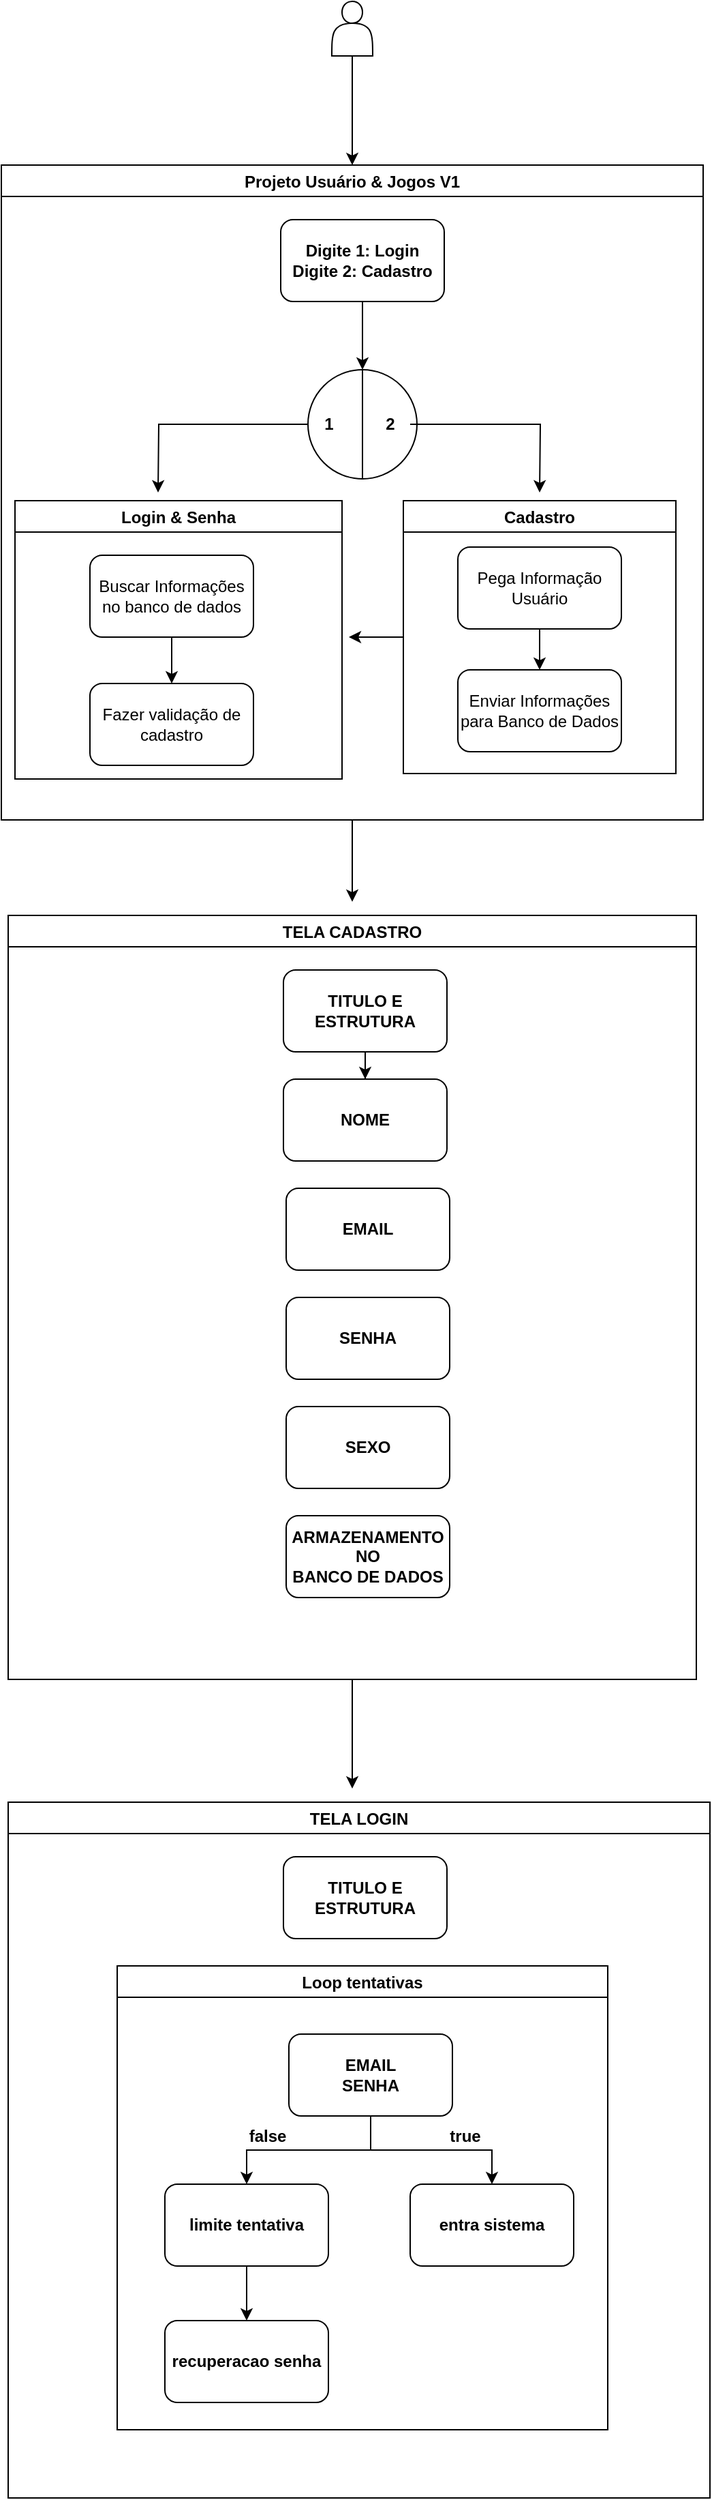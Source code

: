 <mxfile version="20.2.7" type="device"><diagram id="Ir09lsqKPQOD0DAjPkbp" name="Fluxo dados"><mxGraphModel dx="1874" dy="2080" grid="1" gridSize="10" guides="1" tooltips="1" connect="1" arrows="1" fold="1" page="1" pageScale="1" pageWidth="827" pageHeight="1169" math="0" shadow="0"><root><mxCell id="0"/><mxCell id="1" parent="0"/><mxCell id="YfEPvwLVqJJTbXHMXOKZ-40" style="edgeStyle=orthogonalEdgeStyle;rounded=0;orthogonalLoop=1;jettySize=auto;html=1;" parent="1" source="MpQQKLmTpYXgKIDcMh5_-2" edge="1"><mxGeometry relative="1" as="geometry"><mxPoint x="472.5" y="-390" as="targetPoint"/></mxGeometry></mxCell><mxCell id="MpQQKLmTpYXgKIDcMh5_-2" value="Projeto Usuário &amp; Jogos V1" style="swimlane;" parent="1" vertex="1"><mxGeometry x="215" y="-930" width="515" height="480" as="geometry"/></mxCell><mxCell id="MpQQKLmTpYXgKIDcMh5_-6" value="Digite 1: Login&lt;br&gt;Digite 2: Cadastro" style="rounded=1;whiteSpace=wrap;html=1;fontStyle=1" parent="MpQQKLmTpYXgKIDcMh5_-2" vertex="1"><mxGeometry x="205" y="40" width="120" height="60" as="geometry"/></mxCell><mxCell id="MpQQKLmTpYXgKIDcMh5_-8" value="" style="shape=lineEllipse;line=vertical;perimeter=ellipsePerimeter;whiteSpace=wrap;html=1;backgroundOutline=1;" parent="MpQQKLmTpYXgKIDcMh5_-2" vertex="1"><mxGeometry x="225" y="150" width="80" height="80" as="geometry"/></mxCell><mxCell id="MpQQKLmTpYXgKIDcMh5_-9" value="1" style="text;html=1;align=center;verticalAlign=middle;resizable=0;points=[];autosize=1;strokeColor=none;fillColor=none;fontStyle=1" parent="MpQQKLmTpYXgKIDcMh5_-2" vertex="1"><mxGeometry x="225" y="175" width="30" height="30" as="geometry"/></mxCell><mxCell id="MpQQKLmTpYXgKIDcMh5_-1" value="Cadastro" style="swimlane;" parent="MpQQKLmTpYXgKIDcMh5_-2" vertex="1"><mxGeometry x="295" y="246" width="200" height="200" as="geometry"/></mxCell><mxCell id="MpQQKLmTpYXgKIDcMh5_-18" value="Pega Informação Usuário" style="rounded=1;whiteSpace=wrap;html=1;" parent="MpQQKLmTpYXgKIDcMh5_-1" vertex="1"><mxGeometry x="40" y="34" width="120" height="60" as="geometry"/></mxCell><mxCell id="MpQQKLmTpYXgKIDcMh5_-22" value="Enviar Informações para Banco de Dados" style="rounded=1;whiteSpace=wrap;html=1;" parent="MpQQKLmTpYXgKIDcMh5_-1" vertex="1"><mxGeometry x="40" y="124" width="120" height="60" as="geometry"/></mxCell><mxCell id="MpQQKLmTpYXgKIDcMh5_-13" value="Login &amp; Senha" style="swimlane;" parent="MpQQKLmTpYXgKIDcMh5_-2" vertex="1"><mxGeometry x="10" y="246" width="240" height="204" as="geometry"><mxRectangle x="10" y="246" width="120" height="30" as="alternateBounds"/></mxGeometry></mxCell><mxCell id="MpQQKLmTpYXgKIDcMh5_-23" value="Buscar Informações no banco de dados" style="rounded=1;whiteSpace=wrap;html=1;" parent="MpQQKLmTpYXgKIDcMh5_-13" vertex="1"><mxGeometry x="55" y="40" width="120" height="60" as="geometry"/></mxCell><mxCell id="YfEPvwLVqJJTbXHMXOKZ-39" value="Fazer validação de cadastro" style="rounded=1;whiteSpace=wrap;html=1;" parent="MpQQKLmTpYXgKIDcMh5_-13" vertex="1"><mxGeometry x="55" y="134" width="120" height="60" as="geometry"/></mxCell><mxCell id="MpQQKLmTpYXgKIDcMh5_-4" style="edgeStyle=orthogonalEdgeStyle;rounded=0;orthogonalLoop=1;jettySize=auto;html=1;" parent="1" source="MpQQKLmTpYXgKIDcMh5_-3" target="MpQQKLmTpYXgKIDcMh5_-2" edge="1"><mxGeometry relative="1" as="geometry"/></mxCell><mxCell id="MpQQKLmTpYXgKIDcMh5_-3" value="" style="shape=actor;whiteSpace=wrap;html=1;" parent="1" vertex="1"><mxGeometry x="457.5" y="-1050" width="30" height="40" as="geometry"/></mxCell><mxCell id="MpQQKLmTpYXgKIDcMh5_-7" style="edgeStyle=orthogonalEdgeStyle;rounded=0;orthogonalLoop=1;jettySize=auto;html=1;" parent="1" source="MpQQKLmTpYXgKIDcMh5_-6" edge="1"><mxGeometry relative="1" as="geometry"><mxPoint x="480" y="-780" as="targetPoint"/></mxGeometry></mxCell><mxCell id="MpQQKLmTpYXgKIDcMh5_-14" style="edgeStyle=orthogonalEdgeStyle;rounded=0;orthogonalLoop=1;jettySize=auto;html=1;" parent="1" source="MpQQKLmTpYXgKIDcMh5_-11" edge="1"><mxGeometry relative="1" as="geometry"><mxPoint x="610" y="-690" as="targetPoint"/></mxGeometry></mxCell><mxCell id="MpQQKLmTpYXgKIDcMh5_-11" value="2" style="text;html=1;align=center;verticalAlign=middle;resizable=0;points=[];autosize=1;strokeColor=none;fillColor=none;fontStyle=1" parent="1" vertex="1"><mxGeometry x="485" y="-755" width="30" height="30" as="geometry"/></mxCell><mxCell id="MpQQKLmTpYXgKIDcMh5_-15" style="edgeStyle=orthogonalEdgeStyle;rounded=0;orthogonalLoop=1;jettySize=auto;html=1;" parent="1" source="MpQQKLmTpYXgKIDcMh5_-9" edge="1"><mxGeometry relative="1" as="geometry"><mxPoint x="330" y="-690" as="targetPoint"/></mxGeometry></mxCell><mxCell id="MpQQKLmTpYXgKIDcMh5_-21" style="edgeStyle=orthogonalEdgeStyle;rounded=0;orthogonalLoop=1;jettySize=auto;html=1;" parent="1" source="MpQQKLmTpYXgKIDcMh5_-18" edge="1"><mxGeometry relative="1" as="geometry"><mxPoint x="610" y="-560" as="targetPoint"/></mxGeometry></mxCell><mxCell id="MpQQKLmTpYXgKIDcMh5_-41" style="edgeStyle=orthogonalEdgeStyle;rounded=0;orthogonalLoop=1;jettySize=auto;html=1;" parent="1" source="MpQQKLmTpYXgKIDcMh5_-23" edge="1"><mxGeometry relative="1" as="geometry"><mxPoint x="340" y="-550" as="targetPoint"/></mxGeometry></mxCell><mxCell id="DtuNBTKEBrRMT0pwnR4D-1" style="edgeStyle=orthogonalEdgeStyle;rounded=0;orthogonalLoop=1;jettySize=auto;html=1;" parent="1" source="MpQQKLmTpYXgKIDcMh5_-1" edge="1"><mxGeometry relative="1" as="geometry"><mxPoint x="470" y="-584" as="targetPoint"/></mxGeometry></mxCell><mxCell id="YfEPvwLVqJJTbXHMXOKZ-2" value="TELA LOGIN" style="swimlane;" parent="1" vertex="1"><mxGeometry x="220" y="270" width="515" height="510" as="geometry"/></mxCell><mxCell id="YfEPvwLVqJJTbXHMXOKZ-22" value="TITULO E ESTRUTURA" style="rounded=1;whiteSpace=wrap;html=1;fontStyle=1" parent="YfEPvwLVqJJTbXHMXOKZ-2" vertex="1"><mxGeometry x="202" y="40" width="120" height="60" as="geometry"/></mxCell><mxCell id="YfEPvwLVqJJTbXHMXOKZ-25" value="Loop tentativas" style="swimlane;" parent="YfEPvwLVqJJTbXHMXOKZ-2" vertex="1"><mxGeometry x="80" y="120" width="360" height="340" as="geometry"/></mxCell><mxCell id="YfEPvwLVqJJTbXHMXOKZ-26" value="EMAIL&lt;br&gt;SENHA" style="rounded=1;whiteSpace=wrap;html=1;fontStyle=1" parent="YfEPvwLVqJJTbXHMXOKZ-25" vertex="1"><mxGeometry x="126" y="50" width="120" height="60" as="geometry"/></mxCell><mxCell id="YfEPvwLVqJJTbXHMXOKZ-62" style="edgeStyle=orthogonalEdgeStyle;rounded=0;orthogonalLoop=1;jettySize=auto;html=1;entryX=0.5;entryY=0;entryDx=0;entryDy=0;" parent="YfEPvwLVqJJTbXHMXOKZ-25" source="YfEPvwLVqJJTbXHMXOKZ-35" target="YfEPvwLVqJJTbXHMXOKZ-42" edge="1"><mxGeometry relative="1" as="geometry"/></mxCell><mxCell id="YfEPvwLVqJJTbXHMXOKZ-35" value="limite tentativa" style="rounded=1;whiteSpace=wrap;html=1;fontStyle=1" parent="YfEPvwLVqJJTbXHMXOKZ-25" vertex="1"><mxGeometry x="35" y="160" width="120" height="60" as="geometry"/></mxCell><mxCell id="YfEPvwLVqJJTbXHMXOKZ-34" style="edgeStyle=orthogonalEdgeStyle;rounded=0;orthogonalLoop=1;jettySize=auto;html=1;" parent="YfEPvwLVqJJTbXHMXOKZ-25" source="YfEPvwLVqJJTbXHMXOKZ-26" target="YfEPvwLVqJJTbXHMXOKZ-35" edge="1"><mxGeometry relative="1" as="geometry"><mxPoint x="175" y="160" as="targetPoint"/></mxGeometry></mxCell><mxCell id="YfEPvwLVqJJTbXHMXOKZ-36" value="entra sistema" style="whiteSpace=wrap;html=1;rounded=1;fontStyle=1;" parent="YfEPvwLVqJJTbXHMXOKZ-25" vertex="1"><mxGeometry x="215" y="160" width="120" height="60" as="geometry"/></mxCell><mxCell id="YfEPvwLVqJJTbXHMXOKZ-37" value="" style="edgeStyle=orthogonalEdgeStyle;rounded=0;orthogonalLoop=1;jettySize=auto;html=1;" parent="YfEPvwLVqJJTbXHMXOKZ-25" source="YfEPvwLVqJJTbXHMXOKZ-26" target="YfEPvwLVqJJTbXHMXOKZ-36" edge="1"><mxGeometry relative="1" as="geometry"/></mxCell><mxCell id="YfEPvwLVqJJTbXHMXOKZ-38" value="true" style="text;html=1;align=center;verticalAlign=middle;resizable=0;points=[];autosize=1;strokeColor=none;fillColor=none;fontStyle=1" parent="YfEPvwLVqJJTbXHMXOKZ-25" vertex="1"><mxGeometry x="230" y="110" width="50" height="30" as="geometry"/></mxCell><mxCell id="YfEPvwLVqJJTbXHMXOKZ-42" value="recuperacao senha" style="rounded=1;whiteSpace=wrap;html=1;fontStyle=1" parent="YfEPvwLVqJJTbXHMXOKZ-25" vertex="1"><mxGeometry x="35" y="260" width="120" height="60" as="geometry"/></mxCell><mxCell id="YfEPvwLVqJJTbXHMXOKZ-44" value="false" style="text;html=1;align=center;verticalAlign=middle;resizable=0;points=[];autosize=1;strokeColor=none;fillColor=none;fontStyle=1" parent="YfEPvwLVqJJTbXHMXOKZ-25" vertex="1"><mxGeometry x="85" y="110" width="50" height="30" as="geometry"/></mxCell><mxCell id="YfEPvwLVqJJTbXHMXOKZ-61" style="edgeStyle=orthogonalEdgeStyle;rounded=0;orthogonalLoop=1;jettySize=auto;html=1;" parent="1" source="YfEPvwLVqJJTbXHMXOKZ-45" edge="1"><mxGeometry relative="1" as="geometry"><mxPoint x="472.5" y="260" as="targetPoint"/></mxGeometry></mxCell><mxCell id="YfEPvwLVqJJTbXHMXOKZ-45" value="TELA CADASTRO" style="swimlane;" parent="1" vertex="1"><mxGeometry x="220" y="-380" width="505" height="560" as="geometry"/></mxCell><mxCell id="YfEPvwLVqJJTbXHMXOKZ-59" style="edgeStyle=orthogonalEdgeStyle;rounded=0;orthogonalLoop=1;jettySize=auto;html=1;entryX=0.5;entryY=0;entryDx=0;entryDy=0;" parent="YfEPvwLVqJJTbXHMXOKZ-45" source="YfEPvwLVqJJTbXHMXOKZ-46" target="YfEPvwLVqJJTbXHMXOKZ-55" edge="1"><mxGeometry relative="1" as="geometry"/></mxCell><mxCell id="YfEPvwLVqJJTbXHMXOKZ-46" value="TITULO E ESTRUTURA" style="rounded=1;whiteSpace=wrap;html=1;fontStyle=1" parent="YfEPvwLVqJJTbXHMXOKZ-45" vertex="1"><mxGeometry x="202" y="40" width="120" height="60" as="geometry"/></mxCell><mxCell id="YfEPvwLVqJJTbXHMXOKZ-55" value="NOME" style="rounded=1;whiteSpace=wrap;html=1;fontStyle=1" parent="YfEPvwLVqJJTbXHMXOKZ-45" vertex="1"><mxGeometry x="202" y="120" width="120" height="60" as="geometry"/></mxCell><mxCell id="YfEPvwLVqJJTbXHMXOKZ-56" value="EMAIL" style="rounded=1;whiteSpace=wrap;html=1;fontStyle=1" parent="YfEPvwLVqJJTbXHMXOKZ-45" vertex="1"><mxGeometry x="204" y="200" width="120" height="60" as="geometry"/></mxCell><mxCell id="YfEPvwLVqJJTbXHMXOKZ-57" value="SENHA" style="rounded=1;whiteSpace=wrap;html=1;fontStyle=1" parent="YfEPvwLVqJJTbXHMXOKZ-45" vertex="1"><mxGeometry x="204" y="280" width="120" height="60" as="geometry"/></mxCell><mxCell id="YfEPvwLVqJJTbXHMXOKZ-58" value="SEXO" style="rounded=1;whiteSpace=wrap;html=1;fontStyle=1" parent="YfEPvwLVqJJTbXHMXOKZ-45" vertex="1"><mxGeometry x="204" y="360" width="120" height="60" as="geometry"/></mxCell><mxCell id="YfEPvwLVqJJTbXHMXOKZ-60" value="ARMAZENAMENTO NO&lt;br&gt;BANCO DE DADOS" style="rounded=1;whiteSpace=wrap;html=1;fontStyle=1" parent="YfEPvwLVqJJTbXHMXOKZ-45" vertex="1"><mxGeometry x="204" y="440" width="120" height="60" as="geometry"/></mxCell></root></mxGraphModel></diagram></mxfile>